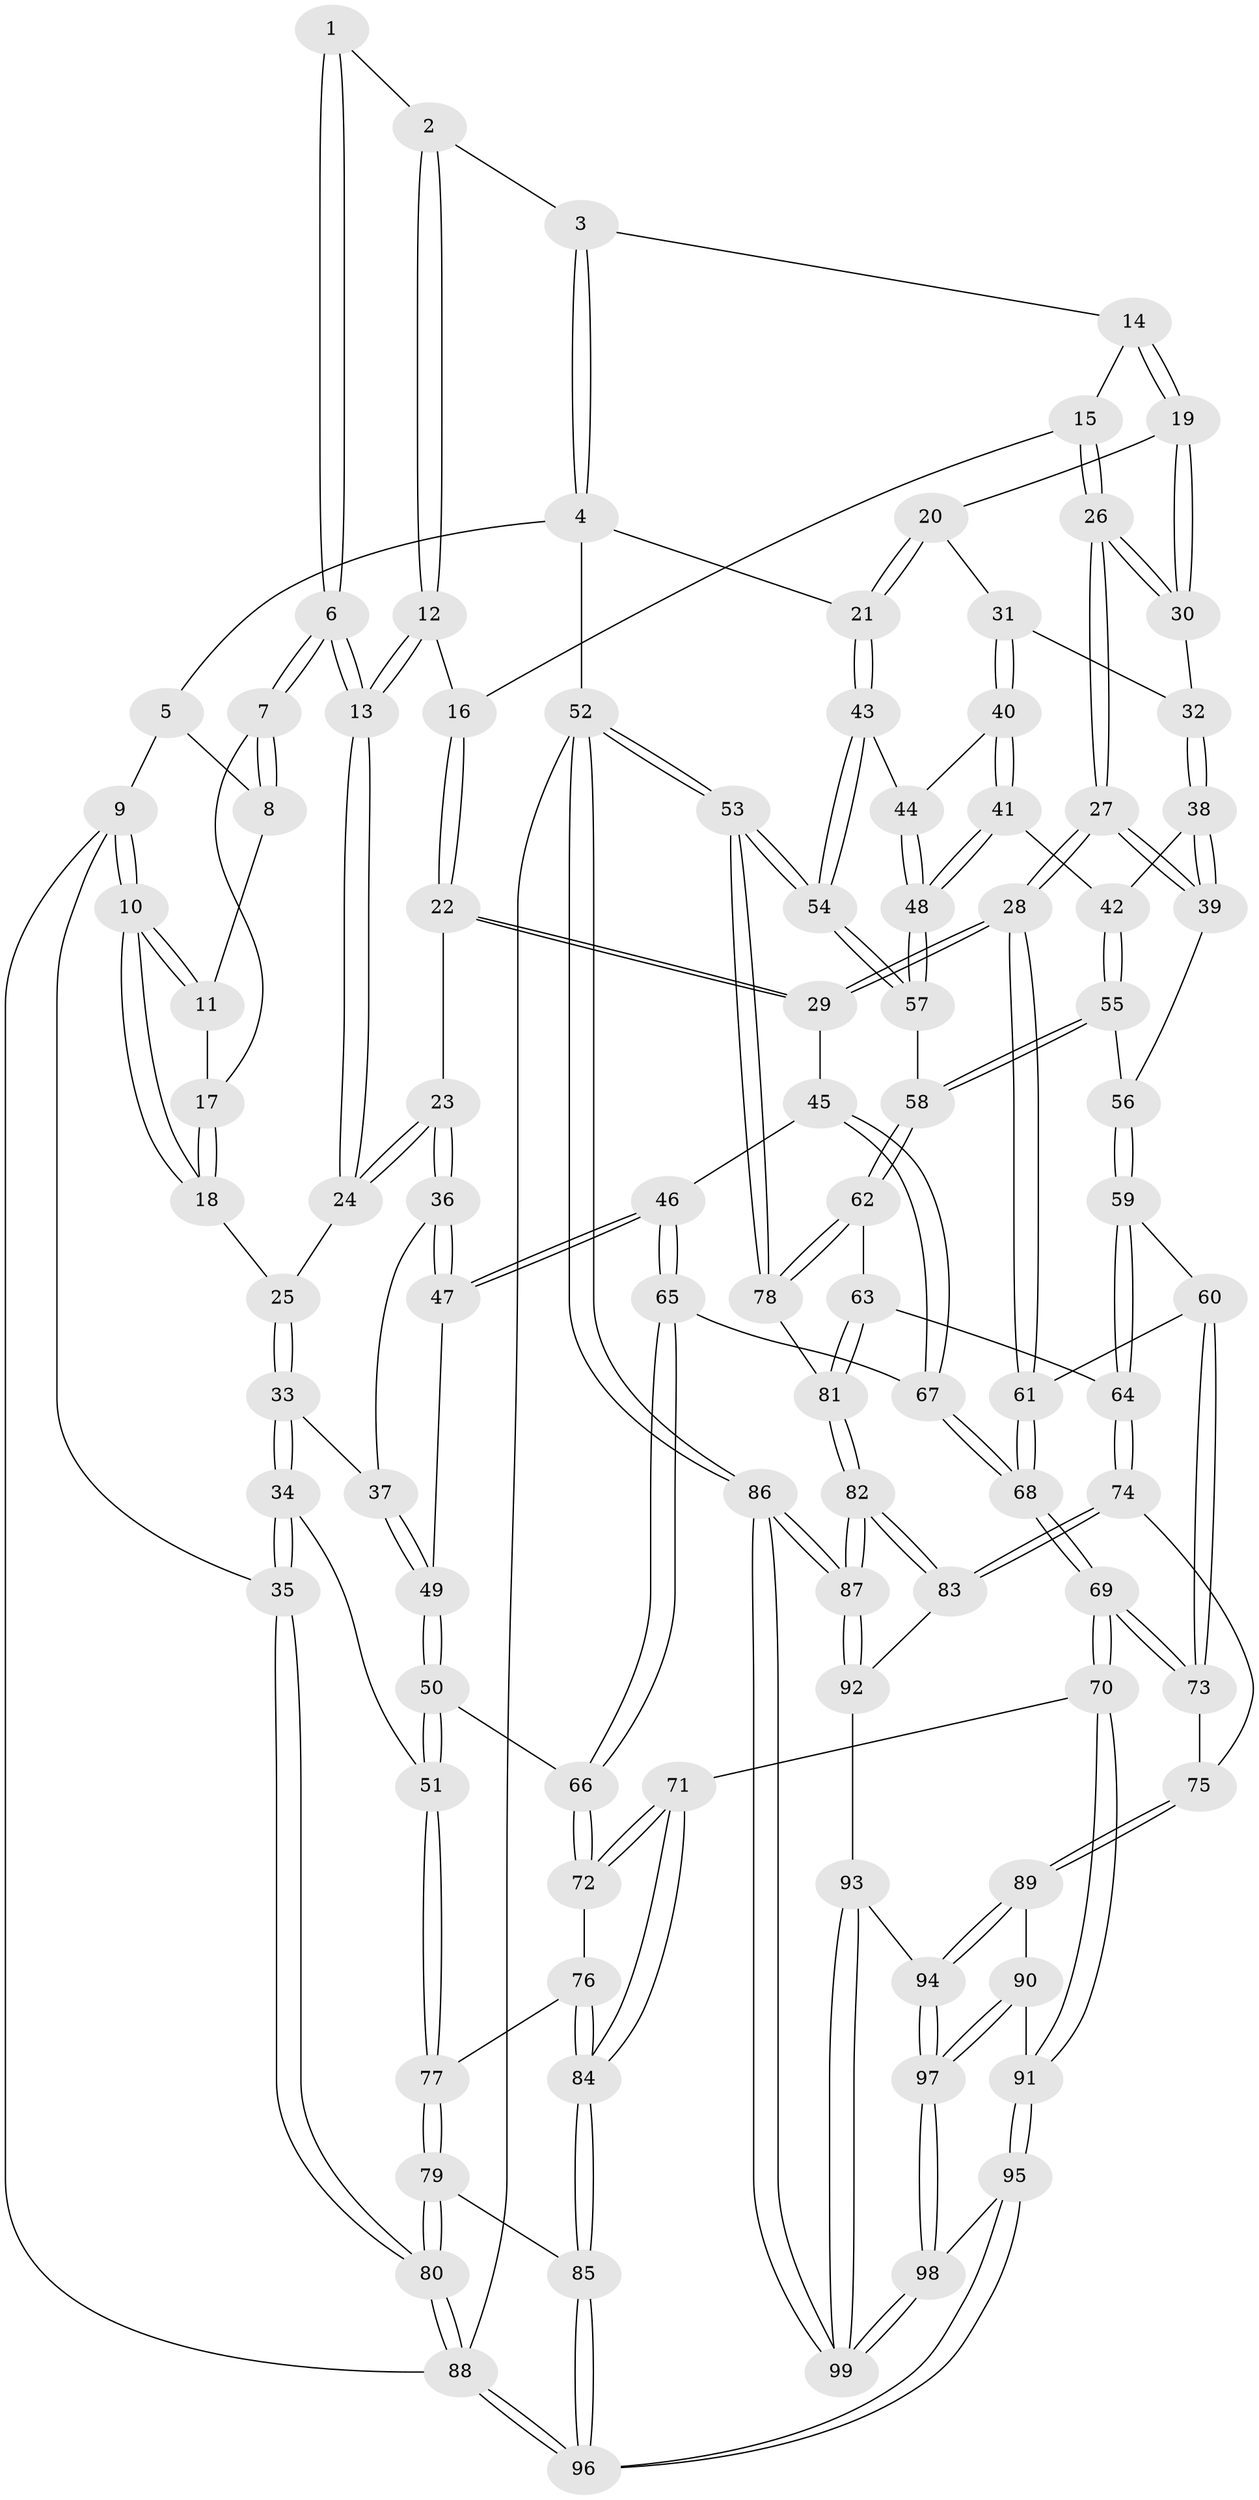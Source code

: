 // coarse degree distribution, {3: 0.0847457627118644, 4: 0.3898305084745763, 6: 0.1694915254237288, 5: 0.3559322033898305}
// Generated by graph-tools (version 1.1) at 2025/52/02/27/25 19:52:43]
// undirected, 99 vertices, 244 edges
graph export_dot {
graph [start="1"]
  node [color=gray90,style=filled];
  1 [pos="+0.31735054760573145+0"];
  2 [pos="+0.5264256262348062+0"];
  3 [pos="+0.5708614061910303+0"];
  4 [pos="+1+0"];
  5 [pos="+0.1074358369316317+0"];
  6 [pos="+0.25856919514576304+0.1320755400076992"];
  7 [pos="+0.20137090589996406+0.11120266936446599"];
  8 [pos="+0.10406021879691141+0.012329038562924227"];
  9 [pos="+0+0.17360710819099145"];
  10 [pos="+0+0.1724836065820067"];
  11 [pos="+0.04734816785429723+0.057432455892364336"];
  12 [pos="+0.44852130875398494+0.0719883447788572"];
  13 [pos="+0.2614224195786272+0.13750866520099156"];
  14 [pos="+0.621955986856344+0.10722312637049605"];
  15 [pos="+0.5920042456201976+0.14924640170441142"];
  16 [pos="+0.48296856052720094+0.1419327239413566"];
  17 [pos="+0.14257456078751607+0.12326032801985913"];
  18 [pos="+0+0.18489262805349754"];
  19 [pos="+0.7994310438535057+0.14906039667485793"];
  20 [pos="+0.9300763249310192+0.10486020476379768"];
  21 [pos="+1+0"];
  22 [pos="+0.4002112075675755+0.287917221640862"];
  23 [pos="+0.2758986079284674+0.23440891278407178"];
  24 [pos="+0.271985809581886+0.2301459078939565"];
  25 [pos="+0.11595736872335864+0.27863859894309917"];
  26 [pos="+0.6028461246110491+0.3075597812400068"];
  27 [pos="+0.533623173952253+0.3793059263552857"];
  28 [pos="+0.517775670616613+0.38670351260076735"];
  29 [pos="+0.47994801829942624+0.37548728429874545"];
  30 [pos="+0.6811448315310024+0.29203068695881546"];
  31 [pos="+0.7949407224427801+0.34494875977385575"];
  32 [pos="+0.7593828630562498+0.3436298289276084"];
  33 [pos="+0.09507796131693969+0.39619470317347066"];
  34 [pos="+0+0.5018360606933451"];
  35 [pos="+0+0.500117416548955"];
  36 [pos="+0.23322235218271506+0.3994277267488109"];
  37 [pos="+0.1327638356731027+0.4112602110515825"];
  38 [pos="+0.7405038523020538+0.41060229628712885"];
  39 [pos="+0.6106892031297078+0.41349217048252646"];
  40 [pos="+0.8101540664915152+0.3593549243800823"];
  41 [pos="+0.8224562143330066+0.4186793292802164"];
  42 [pos="+0.7587456341853211+0.4538426539796015"];
  43 [pos="+1+0.08504397518480379"];
  44 [pos="+0.9575413030857323+0.3510767901795109"];
  45 [pos="+0.390452197815017+0.44601295090562887"];
  46 [pos="+0.2623769580958973+0.4681624030472509"];
  47 [pos="+0.26215584975312206+0.4679418035460653"];
  48 [pos="+0.8953240073920337+0.4693779607138551"];
  49 [pos="+0.1655075085705078+0.4822349652922789"];
  50 [pos="+0.11383423198938186+0.5720098538758286"];
  51 [pos="+0.09790663979986405+0.5798805427915461"];
  52 [pos="+1+1"];
  53 [pos="+1+0.7450678272277361"];
  54 [pos="+1+0.6122845272820547"];
  55 [pos="+0.7516914507211182+0.47686615984502173"];
  56 [pos="+0.7126699007508155+0.48938876447131385"];
  57 [pos="+0.8988144390865567+0.5316724785977952"];
  58 [pos="+0.850521556271042+0.5653432409209661"];
  59 [pos="+0.6918043165678036+0.5494293486263393"];
  60 [pos="+0.607124667917424+0.5661498187103933"];
  61 [pos="+0.5248096227803384+0.4329935156280636"];
  62 [pos="+0.8494202588481533+0.5672891777354896"];
  63 [pos="+0.780091735752812+0.6238532216236915"];
  64 [pos="+0.7731937356901084+0.6277289104430943"];
  65 [pos="+0.2548601108142846+0.556174086275413"];
  66 [pos="+0.2527071106338853+0.5599992431875125"];
  67 [pos="+0.36660378669936877+0.5519957667048856"];
  68 [pos="+0.4283099254331756+0.6775254921384136"];
  69 [pos="+0.42834073139780376+0.7029138748146605"];
  70 [pos="+0.41664693455367535+0.7165513919126676"];
  71 [pos="+0.38883817761400274+0.7182180796209069"];
  72 [pos="+0.2671615825941821+0.6134913761883571"];
  73 [pos="+0.5945035027039669+0.6776006778171438"];
  74 [pos="+0.7314177327051721+0.6956000962114989"];
  75 [pos="+0.6114236158289849+0.6887269224859781"];
  76 [pos="+0.1901284126756661+0.677927778272155"];
  77 [pos="+0.11265377433776472+0.63387760851257"];
  78 [pos="+0.9083822353083381+0.6826739420996605"];
  79 [pos="+0.07052728358129427+0.732323139272872"];
  80 [pos="+0+0.838288061896227"];
  81 [pos="+0.8767500772774457+0.7143807595275552"];
  82 [pos="+0.8380663529343078+0.8135192467657077"];
  83 [pos="+0.7452148841538204+0.7243574040854468"];
  84 [pos="+0.2367828835899531+0.7984071172537847"];
  85 [pos="+0.20402812791839736+0.8447024098208086"];
  86 [pos="+1+1"];
  87 [pos="+0.9163946169009937+0.9831892092173098"];
  88 [pos="+0+1"];
  89 [pos="+0.613694901819338+0.7731098699338453"];
  90 [pos="+0.5391784455416935+0.8377905013508838"];
  91 [pos="+0.4325332230155668+0.7641033029000989"];
  92 [pos="+0.6686521461162988+0.844254614887552"];
  93 [pos="+0.6684756695784732+0.8442646269047721"];
  94 [pos="+0.6535517168187626+0.8410430115246197"];
  95 [pos="+0.3885106548493405+1"];
  96 [pos="+0.1439305956154185+1"];
  97 [pos="+0.5685578498363288+0.8953081617805506"];
  98 [pos="+0.5268903142237735+1"];
  99 [pos="+0.6198356493627504+1"];
  1 -- 2;
  1 -- 6;
  1 -- 6;
  2 -- 3;
  2 -- 12;
  2 -- 12;
  3 -- 4;
  3 -- 4;
  3 -- 14;
  4 -- 5;
  4 -- 21;
  4 -- 52;
  5 -- 8;
  5 -- 9;
  6 -- 7;
  6 -- 7;
  6 -- 13;
  6 -- 13;
  7 -- 8;
  7 -- 8;
  7 -- 17;
  8 -- 11;
  9 -- 10;
  9 -- 10;
  9 -- 35;
  9 -- 88;
  10 -- 11;
  10 -- 11;
  10 -- 18;
  10 -- 18;
  11 -- 17;
  12 -- 13;
  12 -- 13;
  12 -- 16;
  13 -- 24;
  13 -- 24;
  14 -- 15;
  14 -- 19;
  14 -- 19;
  15 -- 16;
  15 -- 26;
  15 -- 26;
  16 -- 22;
  16 -- 22;
  17 -- 18;
  17 -- 18;
  18 -- 25;
  19 -- 20;
  19 -- 30;
  19 -- 30;
  20 -- 21;
  20 -- 21;
  20 -- 31;
  21 -- 43;
  21 -- 43;
  22 -- 23;
  22 -- 29;
  22 -- 29;
  23 -- 24;
  23 -- 24;
  23 -- 36;
  23 -- 36;
  24 -- 25;
  25 -- 33;
  25 -- 33;
  26 -- 27;
  26 -- 27;
  26 -- 30;
  26 -- 30;
  27 -- 28;
  27 -- 28;
  27 -- 39;
  27 -- 39;
  28 -- 29;
  28 -- 29;
  28 -- 61;
  28 -- 61;
  29 -- 45;
  30 -- 32;
  31 -- 32;
  31 -- 40;
  31 -- 40;
  32 -- 38;
  32 -- 38;
  33 -- 34;
  33 -- 34;
  33 -- 37;
  34 -- 35;
  34 -- 35;
  34 -- 51;
  35 -- 80;
  35 -- 80;
  36 -- 37;
  36 -- 47;
  36 -- 47;
  37 -- 49;
  37 -- 49;
  38 -- 39;
  38 -- 39;
  38 -- 42;
  39 -- 56;
  40 -- 41;
  40 -- 41;
  40 -- 44;
  41 -- 42;
  41 -- 48;
  41 -- 48;
  42 -- 55;
  42 -- 55;
  43 -- 44;
  43 -- 54;
  43 -- 54;
  44 -- 48;
  44 -- 48;
  45 -- 46;
  45 -- 67;
  45 -- 67;
  46 -- 47;
  46 -- 47;
  46 -- 65;
  46 -- 65;
  47 -- 49;
  48 -- 57;
  48 -- 57;
  49 -- 50;
  49 -- 50;
  50 -- 51;
  50 -- 51;
  50 -- 66;
  51 -- 77;
  51 -- 77;
  52 -- 53;
  52 -- 53;
  52 -- 86;
  52 -- 86;
  52 -- 88;
  53 -- 54;
  53 -- 54;
  53 -- 78;
  53 -- 78;
  54 -- 57;
  54 -- 57;
  55 -- 56;
  55 -- 58;
  55 -- 58;
  56 -- 59;
  56 -- 59;
  57 -- 58;
  58 -- 62;
  58 -- 62;
  59 -- 60;
  59 -- 64;
  59 -- 64;
  60 -- 61;
  60 -- 73;
  60 -- 73;
  61 -- 68;
  61 -- 68;
  62 -- 63;
  62 -- 78;
  62 -- 78;
  63 -- 64;
  63 -- 81;
  63 -- 81;
  64 -- 74;
  64 -- 74;
  65 -- 66;
  65 -- 66;
  65 -- 67;
  66 -- 72;
  66 -- 72;
  67 -- 68;
  67 -- 68;
  68 -- 69;
  68 -- 69;
  69 -- 70;
  69 -- 70;
  69 -- 73;
  69 -- 73;
  70 -- 71;
  70 -- 91;
  70 -- 91;
  71 -- 72;
  71 -- 72;
  71 -- 84;
  71 -- 84;
  72 -- 76;
  73 -- 75;
  74 -- 75;
  74 -- 83;
  74 -- 83;
  75 -- 89;
  75 -- 89;
  76 -- 77;
  76 -- 84;
  76 -- 84;
  77 -- 79;
  77 -- 79;
  78 -- 81;
  79 -- 80;
  79 -- 80;
  79 -- 85;
  80 -- 88;
  80 -- 88;
  81 -- 82;
  81 -- 82;
  82 -- 83;
  82 -- 83;
  82 -- 87;
  82 -- 87;
  83 -- 92;
  84 -- 85;
  84 -- 85;
  85 -- 96;
  85 -- 96;
  86 -- 87;
  86 -- 87;
  86 -- 99;
  86 -- 99;
  87 -- 92;
  87 -- 92;
  88 -- 96;
  88 -- 96;
  89 -- 90;
  89 -- 94;
  89 -- 94;
  90 -- 91;
  90 -- 97;
  90 -- 97;
  91 -- 95;
  91 -- 95;
  92 -- 93;
  93 -- 94;
  93 -- 99;
  93 -- 99;
  94 -- 97;
  94 -- 97;
  95 -- 96;
  95 -- 96;
  95 -- 98;
  97 -- 98;
  97 -- 98;
  98 -- 99;
  98 -- 99;
}
